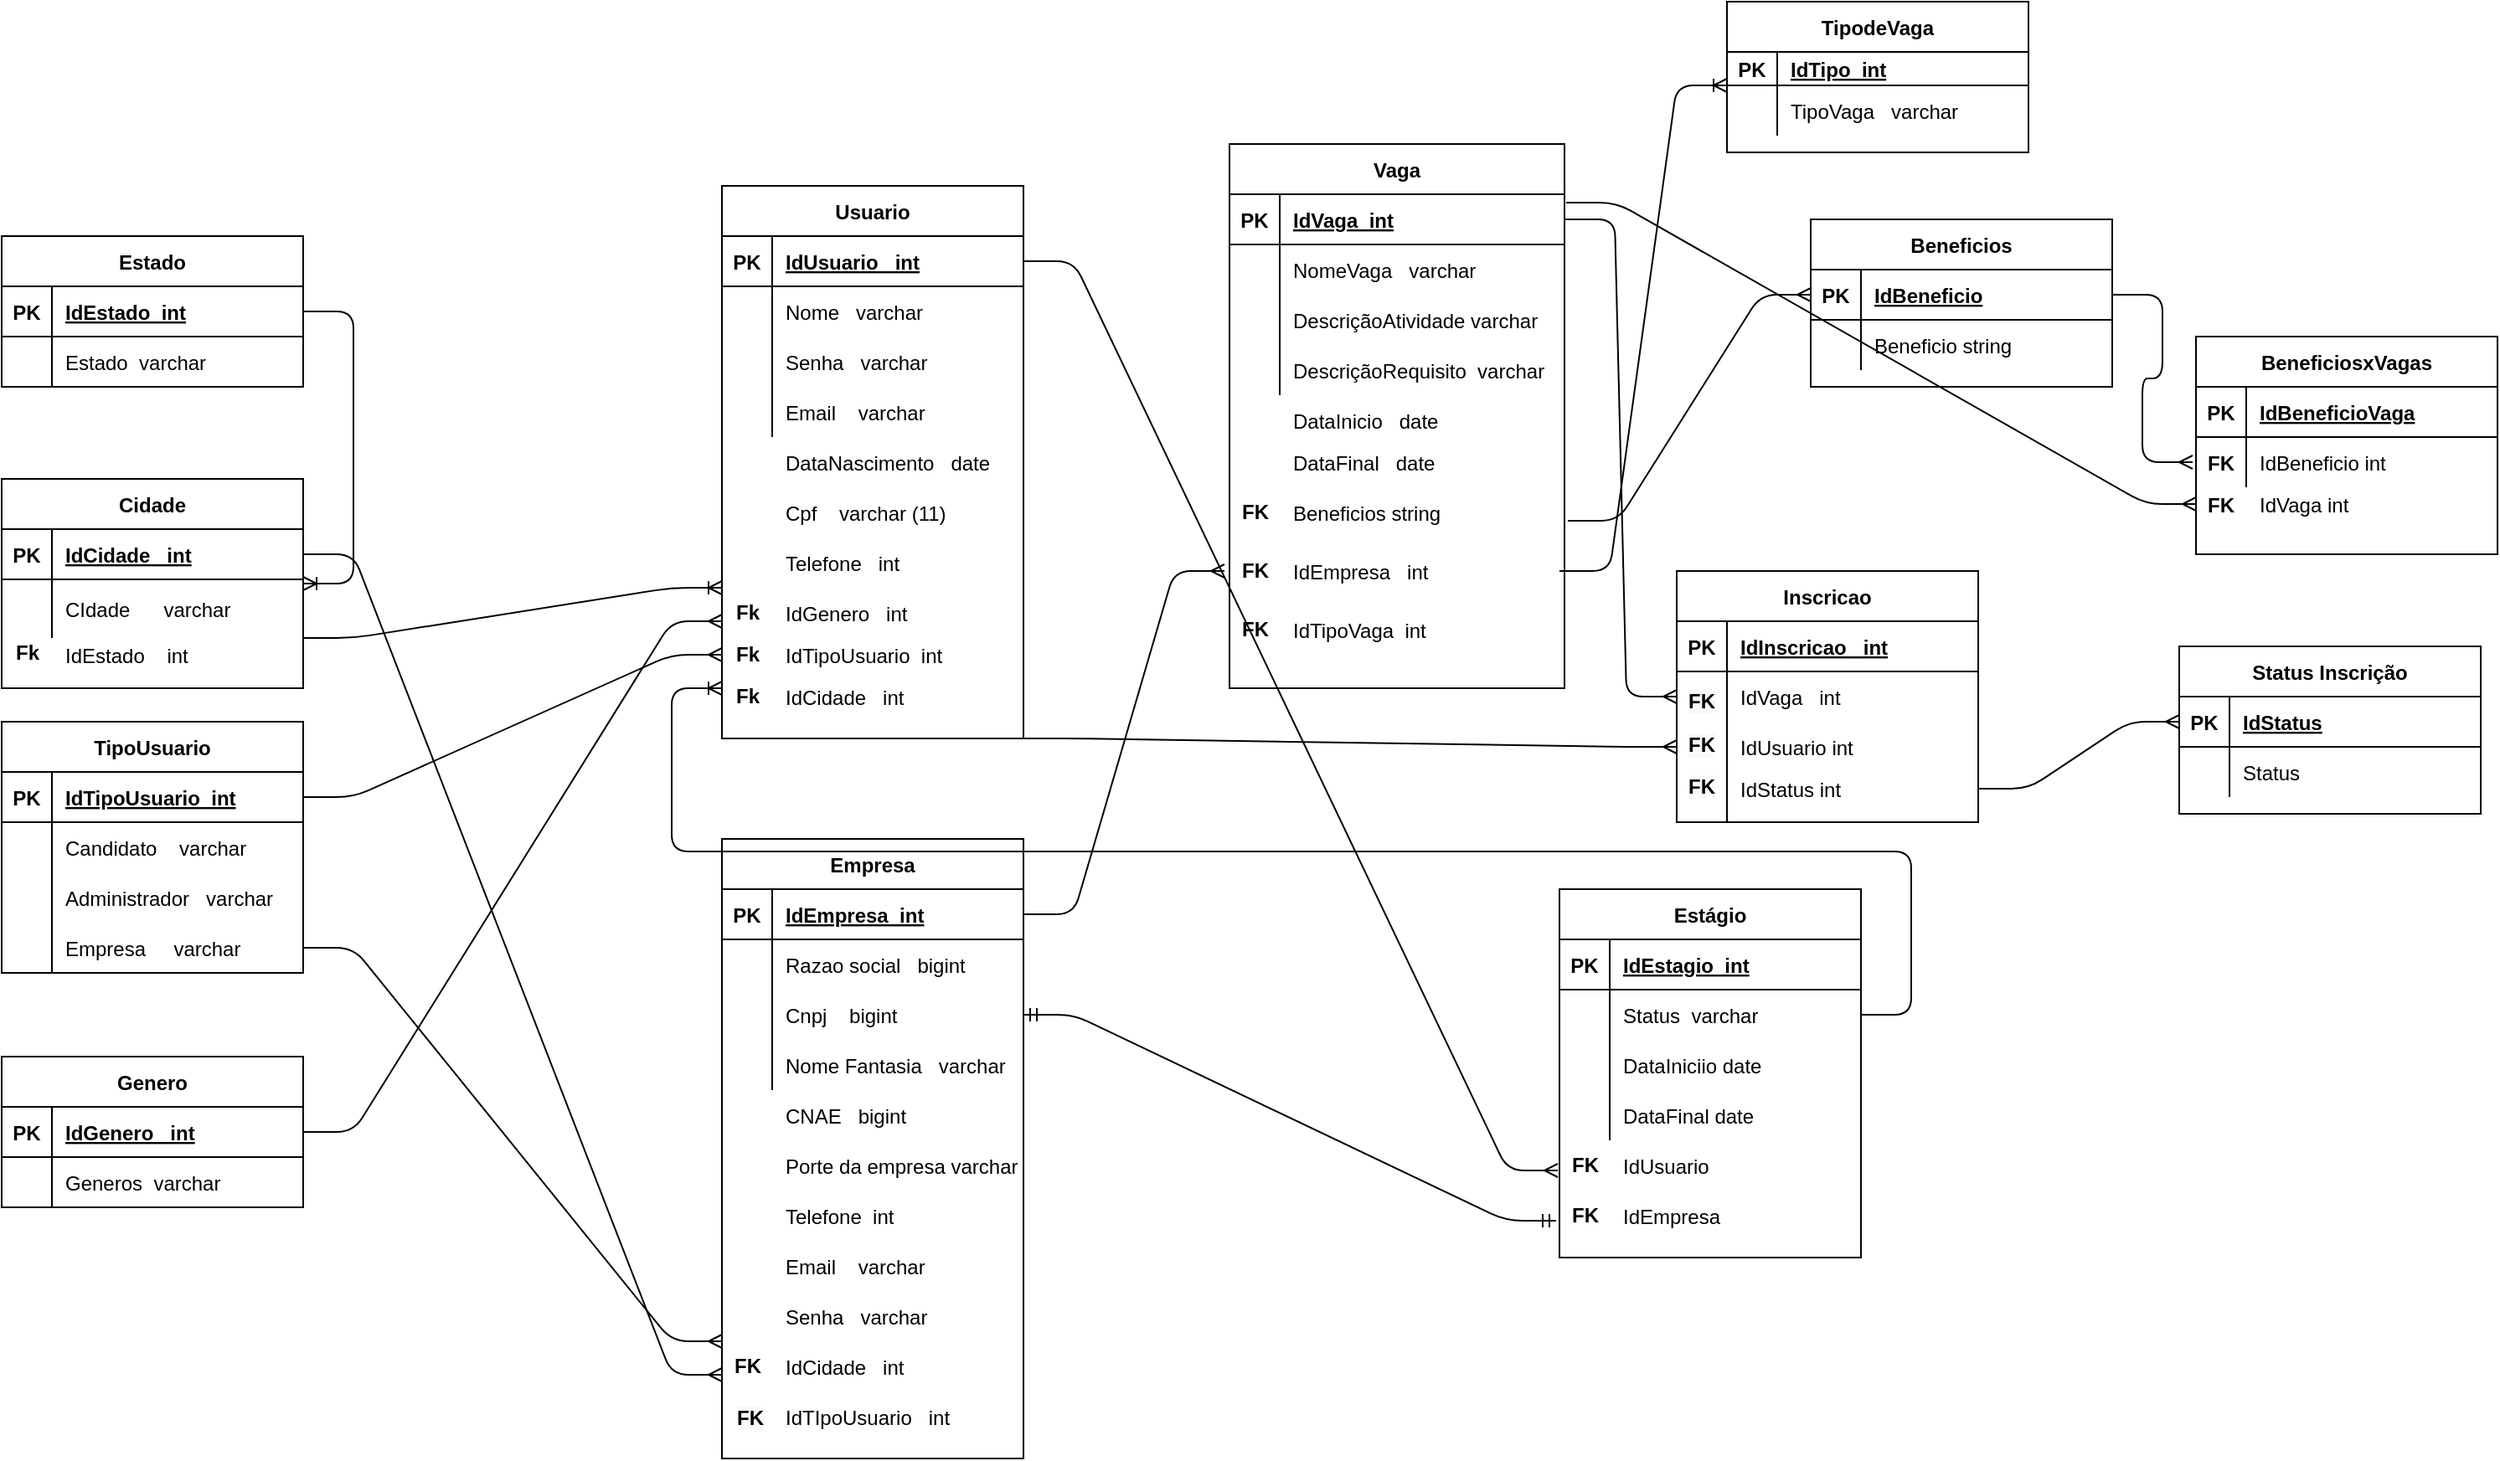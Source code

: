 <mxfile version="13.6.6" type="device"><diagram id="dmjveHwz2CI1OM7eqB2B" name="Page-1"><mxGraphModel dx="3197" dy="2492" grid="1" gridSize="10" guides="1" tooltips="1" connect="1" arrows="1" fold="1" page="1" pageScale="1" pageWidth="827" pageHeight="1169" math="0" shadow="0"><root><mxCell id="0"/><mxCell id="1" parent="0"/><mxCell id="HaD-ITWLicAsEPpwxjeV-14" value="DataNascimento   date" style="shape=partialRectangle;connectable=0;fillColor=none;top=0;left=0;bottom=0;right=0;align=left;spacingLeft=6;overflow=hidden;" parent="1" vertex="1"><mxGeometry x="40" y="150" width="150" height="30" as="geometry"/></mxCell><mxCell id="HaD-ITWLicAsEPpwxjeV-15" value="Cpf    varchar (11)" style="shape=partialRectangle;connectable=0;fillColor=none;top=0;left=0;bottom=0;right=0;align=left;spacingLeft=6;overflow=hidden;" parent="1" vertex="1"><mxGeometry x="40" y="180" width="150" height="30" as="geometry"/></mxCell><mxCell id="HaD-ITWLicAsEPpwxjeV-16" value="Telefone   int" style="shape=partialRectangle;connectable=0;fillColor=none;top=0;left=0;bottom=0;right=0;align=left;spacingLeft=6;overflow=hidden;" parent="1" vertex="1"><mxGeometry x="40" y="210" width="150" height="30" as="geometry"/></mxCell><mxCell id="HaD-ITWLicAsEPpwxjeV-17" value="TipoUsuario" style="shape=table;startSize=30;container=1;collapsible=1;childLayout=tableLayout;fixedRows=1;rowLines=0;fontStyle=1;align=center;resizeLast=1;" parent="1" vertex="1"><mxGeometry x="-420" y="320" width="180" height="150" as="geometry"/></mxCell><mxCell id="HaD-ITWLicAsEPpwxjeV-18" value="" style="shape=partialRectangle;collapsible=0;dropTarget=0;pointerEvents=0;fillColor=none;top=0;left=0;bottom=1;right=0;points=[[0,0.5],[1,0.5]];portConstraint=eastwest;" parent="HaD-ITWLicAsEPpwxjeV-17" vertex="1"><mxGeometry y="30" width="180" height="30" as="geometry"/></mxCell><mxCell id="HaD-ITWLicAsEPpwxjeV-19" value="PK" style="shape=partialRectangle;connectable=0;fillColor=none;top=0;left=0;bottom=0;right=0;fontStyle=1;overflow=hidden;" parent="HaD-ITWLicAsEPpwxjeV-18" vertex="1"><mxGeometry width="30" height="30" as="geometry"/></mxCell><mxCell id="HaD-ITWLicAsEPpwxjeV-20" value="IdTipoUsuario  int" style="shape=partialRectangle;connectable=0;fillColor=none;top=0;left=0;bottom=0;right=0;align=left;spacingLeft=6;fontStyle=5;overflow=hidden;" parent="HaD-ITWLicAsEPpwxjeV-18" vertex="1"><mxGeometry x="30" width="150" height="30" as="geometry"/></mxCell><mxCell id="HaD-ITWLicAsEPpwxjeV-21" value="" style="shape=partialRectangle;collapsible=0;dropTarget=0;pointerEvents=0;fillColor=none;top=0;left=0;bottom=0;right=0;points=[[0,0.5],[1,0.5]];portConstraint=eastwest;" parent="HaD-ITWLicAsEPpwxjeV-17" vertex="1"><mxGeometry y="60" width="180" height="30" as="geometry"/></mxCell><mxCell id="HaD-ITWLicAsEPpwxjeV-22" value="" style="shape=partialRectangle;connectable=0;fillColor=none;top=0;left=0;bottom=0;right=0;editable=1;overflow=hidden;" parent="HaD-ITWLicAsEPpwxjeV-21" vertex="1"><mxGeometry width="30" height="30" as="geometry"/></mxCell><mxCell id="HaD-ITWLicAsEPpwxjeV-23" value="Candidato    varchar" style="shape=partialRectangle;connectable=0;fillColor=none;top=0;left=0;bottom=0;right=0;align=left;spacingLeft=6;overflow=hidden;" parent="HaD-ITWLicAsEPpwxjeV-21" vertex="1"><mxGeometry x="30" width="150" height="30" as="geometry"/></mxCell><mxCell id="k4F1SjrYrJD6tbgNjMsj-32" value="" style="shape=partialRectangle;collapsible=0;dropTarget=0;pointerEvents=0;fillColor=none;top=0;left=0;bottom=0;right=0;points=[[0,0.5],[1,0.5]];portConstraint=eastwest;" parent="HaD-ITWLicAsEPpwxjeV-17" vertex="1"><mxGeometry y="90" width="180" height="30" as="geometry"/></mxCell><mxCell id="k4F1SjrYrJD6tbgNjMsj-33" value="" style="shape=partialRectangle;connectable=0;fillColor=none;top=0;left=0;bottom=0;right=0;editable=1;overflow=hidden;" parent="k4F1SjrYrJD6tbgNjMsj-32" vertex="1"><mxGeometry width="30" height="30" as="geometry"/></mxCell><mxCell id="k4F1SjrYrJD6tbgNjMsj-34" value="Administrador   varchar" style="shape=partialRectangle;connectable=0;fillColor=none;top=0;left=0;bottom=0;right=0;align=left;spacingLeft=6;overflow=hidden;" parent="k4F1SjrYrJD6tbgNjMsj-32" vertex="1"><mxGeometry x="30" width="150" height="30" as="geometry"/></mxCell><mxCell id="k4F1SjrYrJD6tbgNjMsj-40" value="" style="shape=partialRectangle;collapsible=0;dropTarget=0;pointerEvents=0;fillColor=none;top=0;left=0;bottom=0;right=0;points=[[0,0.5],[1,0.5]];portConstraint=eastwest;" parent="HaD-ITWLicAsEPpwxjeV-17" vertex="1"><mxGeometry y="120" width="180" height="30" as="geometry"/></mxCell><mxCell id="k4F1SjrYrJD6tbgNjMsj-41" value="" style="shape=partialRectangle;connectable=0;fillColor=none;top=0;left=0;bottom=0;right=0;editable=1;overflow=hidden;" parent="k4F1SjrYrJD6tbgNjMsj-40" vertex="1"><mxGeometry width="30" height="30" as="geometry"/></mxCell><mxCell id="k4F1SjrYrJD6tbgNjMsj-42" value="Empresa     varchar" style="shape=partialRectangle;connectable=0;fillColor=none;top=0;left=0;bottom=0;right=0;align=left;spacingLeft=6;overflow=hidden;" parent="k4F1SjrYrJD6tbgNjMsj-40" vertex="1"><mxGeometry x="30" width="150" height="30" as="geometry"/></mxCell><mxCell id="HaD-ITWLicAsEPpwxjeV-43" value="Fk" style="text;html=1;align=center;verticalAlign=middle;resizable=0;points=[];autosize=1;fontStyle=1" parent="1" vertex="1"><mxGeometry x="10" y="245" width="30" height="20" as="geometry"/></mxCell><mxCell id="HaD-ITWLicAsEPpwxjeV-45" value="IdGenero   int " style="shape=partialRectangle;connectable=0;fillColor=none;top=0;left=0;bottom=0;right=0;align=left;spacingLeft=6;overflow=hidden;" parent="1" vertex="1"><mxGeometry x="40" y="240" width="150" height="30" as="geometry"/></mxCell><mxCell id="HaD-ITWLicAsEPpwxjeV-46" value="Fk" style="text;html=1;align=center;verticalAlign=middle;resizable=0;points=[];autosize=1;fontStyle=1" parent="1" vertex="1"><mxGeometry x="10" y="270" width="30" height="20" as="geometry"/></mxCell><mxCell id="HaD-ITWLicAsEPpwxjeV-47" value="IdTipoUsuario  int" style="shape=partialRectangle;connectable=0;fillColor=none;top=0;left=0;bottom=0;right=0;align=left;spacingLeft=6;overflow=hidden;" parent="1" vertex="1"><mxGeometry x="40" y="265" width="150" height="30" as="geometry"/></mxCell><mxCell id="HaD-ITWLicAsEPpwxjeV-56" value="" style="shape=partialRectangle;connectable=0;fillColor=none;top=0;left=0;bottom=0;right=0;align=left;spacingLeft=6;overflow=hidden;" parent="1" vertex="1"><mxGeometry x="-383" y="160" width="150" height="30" as="geometry"/></mxCell><mxCell id="HaD-ITWLicAsEPpwxjeV-57" value="" style="shape=partialRectangle;connectable=0;fillColor=none;top=0;left=0;bottom=0;right=0;align=left;spacingLeft=6;overflow=hidden;" parent="1" vertex="1"><mxGeometry x="-383" y="190" width="150" height="30" as="geometry"/></mxCell><mxCell id="HaD-ITWLicAsEPpwxjeV-58" value="" style="shape=partialRectangle;connectable=0;fillColor=none;top=0;left=0;bottom=0;right=0;align=left;spacingLeft=6;overflow=hidden;" parent="1" vertex="1"><mxGeometry x="-383" y="220" width="150" height="30" as="geometry"/></mxCell><mxCell id="HaD-ITWLicAsEPpwxjeV-59" value="" style="shape=partialRectangle;connectable=0;fillColor=none;top=0;left=0;bottom=0;right=0;align=left;spacingLeft=6;overflow=hidden;" parent="1" vertex="1"><mxGeometry x="-383" y="250" width="150" height="30" as="geometry"/></mxCell><mxCell id="HaD-ITWLicAsEPpwxjeV-60" value="Fk" style="text;html=1;align=center;verticalAlign=middle;resizable=0;points=[];autosize=1;fontStyle=1" parent="1" vertex="1"><mxGeometry x="10" y="295" width="30" height="20" as="geometry"/></mxCell><mxCell id="HaD-ITWLicAsEPpwxjeV-61" value="IdCidade   int" style="shape=partialRectangle;connectable=0;fillColor=none;top=0;left=0;bottom=0;right=0;align=left;spacingLeft=6;overflow=hidden;" parent="1" vertex="1"><mxGeometry x="40" y="290" width="150" height="30" as="geometry"/></mxCell><mxCell id="HaD-ITWLicAsEPpwxjeV-80" value="CNAE   bigint" style="shape=partialRectangle;connectable=0;fillColor=none;top=0;left=0;bottom=0;right=0;align=left;spacingLeft=6;overflow=hidden;" parent="1" vertex="1"><mxGeometry x="40" y="540" width="150" height="30" as="geometry"/></mxCell><mxCell id="HaD-ITWLicAsEPpwxjeV-81" value="Porte da empresa varchar" style="shape=partialRectangle;connectable=0;fillColor=none;top=0;left=0;bottom=0;right=0;align=left;spacingLeft=6;overflow=hidden;" parent="1" vertex="1"><mxGeometry x="40" y="570" width="150" height="30" as="geometry"/></mxCell><mxCell id="HaD-ITWLicAsEPpwxjeV-82" value="Telefone  int" style="shape=partialRectangle;connectable=0;fillColor=none;top=0;left=0;bottom=0;right=0;align=left;spacingLeft=6;overflow=hidden;" parent="1" vertex="1"><mxGeometry x="40" y="600" width="150" height="30" as="geometry"/></mxCell><mxCell id="HaD-ITWLicAsEPpwxjeV-83" value="Email    varchar" style="shape=partialRectangle;connectable=0;fillColor=none;top=0;left=0;bottom=0;right=0;align=left;spacingLeft=6;overflow=hidden;" parent="1" vertex="1"><mxGeometry x="40" y="630" width="150" height="30" as="geometry"/></mxCell><mxCell id="HaD-ITWLicAsEPpwxjeV-84" value="Senha   varchar" style="shape=partialRectangle;connectable=0;fillColor=none;top=0;left=0;bottom=0;right=0;align=left;spacingLeft=6;overflow=hidden;" parent="1" vertex="1"><mxGeometry x="40" y="660" width="150" height="30" as="geometry"/></mxCell><mxCell id="HaD-ITWLicAsEPpwxjeV-85" value="IdCidade   int" style="shape=partialRectangle;connectable=0;fillColor=none;top=0;left=0;bottom=0;right=0;align=left;spacingLeft=6;overflow=hidden;" parent="1" vertex="1"><mxGeometry x="40" y="690" width="150" height="30" as="geometry"/></mxCell><mxCell id="HaD-ITWLicAsEPpwxjeV-87" value="&lt;b&gt;FK&lt;/b&gt;" style="text;html=1;align=center;verticalAlign=middle;resizable=0;points=[];autosize=1;" parent="1" vertex="1"><mxGeometry x="10" y="695" width="30" height="20" as="geometry"/></mxCell><mxCell id="HaD-ITWLicAsEPpwxjeV-101" value="DataInicio   date" style="shape=partialRectangle;connectable=0;fillColor=none;top=0;left=0;bottom=0;right=0;align=left;spacingLeft=6;overflow=hidden;" parent="1" vertex="1"><mxGeometry x="343" y="125" width="150" height="30" as="geometry"/></mxCell><mxCell id="HaD-ITWLicAsEPpwxjeV-102" value="DataFinal   date" style="shape=partialRectangle;connectable=0;fillColor=none;top=0;left=0;bottom=0;right=0;align=left;spacingLeft=6;overflow=hidden;" parent="1" vertex="1"><mxGeometry x="343" y="150" width="150" height="30" as="geometry"/></mxCell><mxCell id="HaD-ITWLicAsEPpwxjeV-103" value="&lt;b&gt;FK&lt;/b&gt;" style="text;html=1;align=center;verticalAlign=middle;resizable=0;points=[];autosize=1;" parent="1" vertex="1"><mxGeometry x="313" y="220" width="30" height="20" as="geometry"/></mxCell><mxCell id="HaD-ITWLicAsEPpwxjeV-104" value="IdEmpresa   int" style="shape=partialRectangle;connectable=0;fillColor=none;top=0;left=0;bottom=0;right=0;align=left;spacingLeft=6;overflow=hidden;" parent="1" vertex="1"><mxGeometry x="343" y="215" width="150" height="30" as="geometry"/></mxCell><mxCell id="HaD-ITWLicAsEPpwxjeV-1" value="Usuario" style="shape=table;startSize=30;container=1;collapsible=1;childLayout=tableLayout;fixedRows=1;rowLines=0;fontStyle=1;align=center;resizeLast=1;" parent="1" vertex="1"><mxGeometry x="10" width="180" height="330" as="geometry"/></mxCell><mxCell id="HaD-ITWLicAsEPpwxjeV-2" value="" style="shape=partialRectangle;collapsible=0;dropTarget=0;pointerEvents=0;fillColor=none;top=0;left=0;bottom=1;right=0;points=[[0,0.5],[1,0.5]];portConstraint=eastwest;" parent="HaD-ITWLicAsEPpwxjeV-1" vertex="1"><mxGeometry y="30" width="180" height="30" as="geometry"/></mxCell><mxCell id="HaD-ITWLicAsEPpwxjeV-3" value="PK" style="shape=partialRectangle;connectable=0;fillColor=none;top=0;left=0;bottom=0;right=0;fontStyle=1;overflow=hidden;" parent="HaD-ITWLicAsEPpwxjeV-2" vertex="1"><mxGeometry width="30" height="30" as="geometry"/></mxCell><mxCell id="HaD-ITWLicAsEPpwxjeV-4" value="IdUsuario   int" style="shape=partialRectangle;connectable=0;fillColor=none;top=0;left=0;bottom=0;right=0;align=left;spacingLeft=6;fontStyle=5;overflow=hidden;" parent="HaD-ITWLicAsEPpwxjeV-2" vertex="1"><mxGeometry x="30" width="150" height="30" as="geometry"/></mxCell><mxCell id="HaD-ITWLicAsEPpwxjeV-5" value="" style="shape=partialRectangle;collapsible=0;dropTarget=0;pointerEvents=0;fillColor=none;top=0;left=0;bottom=0;right=0;points=[[0,0.5],[1,0.5]];portConstraint=eastwest;" parent="HaD-ITWLicAsEPpwxjeV-1" vertex="1"><mxGeometry y="60" width="180" height="30" as="geometry"/></mxCell><mxCell id="HaD-ITWLicAsEPpwxjeV-6" value="" style="shape=partialRectangle;connectable=0;fillColor=none;top=0;left=0;bottom=0;right=0;editable=1;overflow=hidden;" parent="HaD-ITWLicAsEPpwxjeV-5" vertex="1"><mxGeometry width="30" height="30" as="geometry"/></mxCell><mxCell id="HaD-ITWLicAsEPpwxjeV-7" value="Nome   varchar" style="shape=partialRectangle;connectable=0;fillColor=none;top=0;left=0;bottom=0;right=0;align=left;spacingLeft=6;overflow=hidden;" parent="HaD-ITWLicAsEPpwxjeV-5" vertex="1"><mxGeometry x="30" width="150" height="30" as="geometry"/></mxCell><mxCell id="HaD-ITWLicAsEPpwxjeV-8" value="" style="shape=partialRectangle;collapsible=0;dropTarget=0;pointerEvents=0;fillColor=none;top=0;left=0;bottom=0;right=0;points=[[0,0.5],[1,0.5]];portConstraint=eastwest;" parent="HaD-ITWLicAsEPpwxjeV-1" vertex="1"><mxGeometry y="90" width="180" height="30" as="geometry"/></mxCell><mxCell id="HaD-ITWLicAsEPpwxjeV-9" value="" style="shape=partialRectangle;connectable=0;fillColor=none;top=0;left=0;bottom=0;right=0;editable=1;overflow=hidden;" parent="HaD-ITWLicAsEPpwxjeV-8" vertex="1"><mxGeometry width="30" height="30" as="geometry"/></mxCell><mxCell id="HaD-ITWLicAsEPpwxjeV-10" value="Senha   varchar" style="shape=partialRectangle;connectable=0;fillColor=none;top=0;left=0;bottom=0;right=0;align=left;spacingLeft=6;overflow=hidden;" parent="HaD-ITWLicAsEPpwxjeV-8" vertex="1"><mxGeometry x="30" width="150" height="30" as="geometry"/></mxCell><mxCell id="HaD-ITWLicAsEPpwxjeV-11" value="" style="shape=partialRectangle;collapsible=0;dropTarget=0;pointerEvents=0;fillColor=none;top=0;left=0;bottom=0;right=0;points=[[0,0.5],[1,0.5]];portConstraint=eastwest;" parent="HaD-ITWLicAsEPpwxjeV-1" vertex="1"><mxGeometry y="120" width="180" height="30" as="geometry"/></mxCell><mxCell id="HaD-ITWLicAsEPpwxjeV-12" value="" style="shape=partialRectangle;connectable=0;fillColor=none;top=0;left=0;bottom=0;right=0;editable=1;overflow=hidden;" parent="HaD-ITWLicAsEPpwxjeV-11" vertex="1"><mxGeometry width="30" height="30" as="geometry"/></mxCell><mxCell id="HaD-ITWLicAsEPpwxjeV-13" value="Email    varchar" style="shape=partialRectangle;connectable=0;fillColor=none;top=0;left=0;bottom=0;right=0;align=left;spacingLeft=6;overflow=hidden;" parent="HaD-ITWLicAsEPpwxjeV-11" vertex="1"><mxGeometry x="30" width="150" height="30" as="geometry"/></mxCell><mxCell id="HaD-ITWLicAsEPpwxjeV-67" value="Empresa" style="shape=table;startSize=30;container=1;collapsible=1;childLayout=tableLayout;fixedRows=1;rowLines=0;fontStyle=1;align=center;resizeLast=1;" parent="1" vertex="1"><mxGeometry x="10" y="390" width="180" height="370" as="geometry"/></mxCell><mxCell id="HaD-ITWLicAsEPpwxjeV-68" value="" style="shape=partialRectangle;collapsible=0;dropTarget=0;pointerEvents=0;fillColor=none;top=0;left=0;bottom=1;right=0;points=[[0,0.5],[1,0.5]];portConstraint=eastwest;" parent="HaD-ITWLicAsEPpwxjeV-67" vertex="1"><mxGeometry y="30" width="180" height="30" as="geometry"/></mxCell><mxCell id="HaD-ITWLicAsEPpwxjeV-69" value="PK" style="shape=partialRectangle;connectable=0;fillColor=none;top=0;left=0;bottom=0;right=0;fontStyle=1;overflow=hidden;" parent="HaD-ITWLicAsEPpwxjeV-68" vertex="1"><mxGeometry width="30" height="30" as="geometry"/></mxCell><mxCell id="HaD-ITWLicAsEPpwxjeV-70" value="IdEmpresa  int" style="shape=partialRectangle;connectable=0;fillColor=none;top=0;left=0;bottom=0;right=0;align=left;spacingLeft=6;fontStyle=5;overflow=hidden;" parent="HaD-ITWLicAsEPpwxjeV-68" vertex="1"><mxGeometry x="30" width="150" height="30" as="geometry"/></mxCell><mxCell id="HaD-ITWLicAsEPpwxjeV-71" value="" style="shape=partialRectangle;collapsible=0;dropTarget=0;pointerEvents=0;fillColor=none;top=0;left=0;bottom=0;right=0;points=[[0,0.5],[1,0.5]];portConstraint=eastwest;" parent="HaD-ITWLicAsEPpwxjeV-67" vertex="1"><mxGeometry y="60" width="180" height="30" as="geometry"/></mxCell><mxCell id="HaD-ITWLicAsEPpwxjeV-72" value="" style="shape=partialRectangle;connectable=0;fillColor=none;top=0;left=0;bottom=0;right=0;editable=1;overflow=hidden;" parent="HaD-ITWLicAsEPpwxjeV-71" vertex="1"><mxGeometry width="30" height="30" as="geometry"/></mxCell><mxCell id="HaD-ITWLicAsEPpwxjeV-73" value="Razao social   bigint" style="shape=partialRectangle;connectable=0;fillColor=none;top=0;left=0;bottom=0;right=0;align=left;spacingLeft=6;overflow=hidden;" parent="HaD-ITWLicAsEPpwxjeV-71" vertex="1"><mxGeometry x="30" width="150" height="30" as="geometry"/></mxCell><mxCell id="HaD-ITWLicAsEPpwxjeV-74" value="" style="shape=partialRectangle;collapsible=0;dropTarget=0;pointerEvents=0;fillColor=none;top=0;left=0;bottom=0;right=0;points=[[0,0.5],[1,0.5]];portConstraint=eastwest;" parent="HaD-ITWLicAsEPpwxjeV-67" vertex="1"><mxGeometry y="90" width="180" height="30" as="geometry"/></mxCell><mxCell id="HaD-ITWLicAsEPpwxjeV-75" value="" style="shape=partialRectangle;connectable=0;fillColor=none;top=0;left=0;bottom=0;right=0;editable=1;overflow=hidden;" parent="HaD-ITWLicAsEPpwxjeV-74" vertex="1"><mxGeometry width="30" height="30" as="geometry"/></mxCell><mxCell id="HaD-ITWLicAsEPpwxjeV-76" value="Cnpj    bigint" style="shape=partialRectangle;connectable=0;fillColor=none;top=0;left=0;bottom=0;right=0;align=left;spacingLeft=6;overflow=hidden;" parent="HaD-ITWLicAsEPpwxjeV-74" vertex="1"><mxGeometry x="30" width="150" height="30" as="geometry"/></mxCell><mxCell id="HaD-ITWLicAsEPpwxjeV-77" value="" style="shape=partialRectangle;collapsible=0;dropTarget=0;pointerEvents=0;fillColor=none;top=0;left=0;bottom=0;right=0;points=[[0,0.5],[1,0.5]];portConstraint=eastwest;" parent="HaD-ITWLicAsEPpwxjeV-67" vertex="1"><mxGeometry y="120" width="180" height="30" as="geometry"/></mxCell><mxCell id="HaD-ITWLicAsEPpwxjeV-78" value="" style="shape=partialRectangle;connectable=0;fillColor=none;top=0;left=0;bottom=0;right=0;editable=1;overflow=hidden;" parent="HaD-ITWLicAsEPpwxjeV-77" vertex="1"><mxGeometry width="30" height="30" as="geometry"/></mxCell><mxCell id="HaD-ITWLicAsEPpwxjeV-79" value="Nome Fantasia   varchar" style="shape=partialRectangle;connectable=0;fillColor=none;top=0;left=0;bottom=0;right=0;align=left;spacingLeft=6;overflow=hidden;" parent="HaD-ITWLicAsEPpwxjeV-77" vertex="1"><mxGeometry x="30" width="150" height="30" as="geometry"/></mxCell><mxCell id="HaD-ITWLicAsEPpwxjeV-120" value="Inscricao" style="shape=table;startSize=30;container=1;collapsible=1;childLayout=tableLayout;fixedRows=1;rowLines=0;fontStyle=1;align=center;resizeLast=1;" parent="1" vertex="1"><mxGeometry x="580" y="230" width="180" height="150" as="geometry"/></mxCell><mxCell id="HaD-ITWLicAsEPpwxjeV-121" value="" style="shape=partialRectangle;collapsible=0;dropTarget=0;pointerEvents=0;fillColor=none;top=0;left=0;bottom=1;right=0;points=[[0,0.5],[1,0.5]];portConstraint=eastwest;" parent="HaD-ITWLicAsEPpwxjeV-120" vertex="1"><mxGeometry y="30" width="180" height="30" as="geometry"/></mxCell><mxCell id="HaD-ITWLicAsEPpwxjeV-122" value="PK" style="shape=partialRectangle;connectable=0;fillColor=none;top=0;left=0;bottom=0;right=0;fontStyle=1;overflow=hidden;" parent="HaD-ITWLicAsEPpwxjeV-121" vertex="1"><mxGeometry width="30" height="30" as="geometry"/></mxCell><mxCell id="HaD-ITWLicAsEPpwxjeV-123" value="IdInscricao   int" style="shape=partialRectangle;connectable=0;fillColor=none;top=0;left=0;bottom=0;right=0;align=left;spacingLeft=6;fontStyle=5;overflow=hidden;" parent="HaD-ITWLicAsEPpwxjeV-121" vertex="1"><mxGeometry x="30" width="150" height="30" as="geometry"/></mxCell><mxCell id="HaD-ITWLicAsEPpwxjeV-124" value="" style="shape=partialRectangle;collapsible=0;dropTarget=0;pointerEvents=0;fillColor=none;top=0;left=0;bottom=0;right=0;points=[[0,0.5],[1,0.5]];portConstraint=eastwest;" parent="HaD-ITWLicAsEPpwxjeV-120" vertex="1"><mxGeometry y="60" width="180" height="30" as="geometry"/></mxCell><mxCell id="HaD-ITWLicAsEPpwxjeV-125" value="" style="shape=partialRectangle;connectable=0;fillColor=none;top=0;left=0;bottom=0;right=0;editable=1;overflow=hidden;" parent="HaD-ITWLicAsEPpwxjeV-124" vertex="1"><mxGeometry width="30" height="30" as="geometry"/></mxCell><mxCell id="HaD-ITWLicAsEPpwxjeV-126" value="IdVaga   int" style="shape=partialRectangle;connectable=0;fillColor=none;top=0;left=0;bottom=0;right=0;align=left;spacingLeft=6;overflow=hidden;" parent="HaD-ITWLicAsEPpwxjeV-124" vertex="1"><mxGeometry x="30" width="150" height="30" as="geometry"/></mxCell><mxCell id="HaD-ITWLicAsEPpwxjeV-127" value="" style="shape=partialRectangle;collapsible=0;dropTarget=0;pointerEvents=0;fillColor=none;top=0;left=0;bottom=0;right=0;points=[[0,0.5],[1,0.5]];portConstraint=eastwest;" parent="HaD-ITWLicAsEPpwxjeV-120" vertex="1"><mxGeometry y="90" width="180" height="30" as="geometry"/></mxCell><mxCell id="HaD-ITWLicAsEPpwxjeV-128" value="" style="shape=partialRectangle;connectable=0;fillColor=none;top=0;left=0;bottom=0;right=0;editable=1;overflow=hidden;" parent="HaD-ITWLicAsEPpwxjeV-127" vertex="1"><mxGeometry width="30" height="30" as="geometry"/></mxCell><mxCell id="HaD-ITWLicAsEPpwxjeV-129" value="IdUsuario int" style="shape=partialRectangle;connectable=0;fillColor=none;top=0;left=0;bottom=0;right=0;align=left;spacingLeft=6;overflow=hidden;" parent="HaD-ITWLicAsEPpwxjeV-127" vertex="1"><mxGeometry x="30" width="150" height="30" as="geometry"/></mxCell><mxCell id="HaD-ITWLicAsEPpwxjeV-130" value="" style="shape=partialRectangle;collapsible=0;dropTarget=0;pointerEvents=0;fillColor=none;top=0;left=0;bottom=0;right=0;points=[[0,0.5],[1,0.5]];portConstraint=eastwest;" parent="HaD-ITWLicAsEPpwxjeV-120" vertex="1"><mxGeometry y="120" width="180" height="30" as="geometry"/></mxCell><mxCell id="HaD-ITWLicAsEPpwxjeV-131" value="" style="shape=partialRectangle;connectable=0;fillColor=none;top=0;left=0;bottom=0;right=0;editable=1;overflow=hidden;" parent="HaD-ITWLicAsEPpwxjeV-130" vertex="1"><mxGeometry width="30" height="30" as="geometry"/></mxCell><mxCell id="HaD-ITWLicAsEPpwxjeV-132" value="" style="shape=partialRectangle;connectable=0;fillColor=none;top=0;left=0;bottom=0;right=0;align=left;spacingLeft=6;overflow=hidden;" parent="HaD-ITWLicAsEPpwxjeV-130" vertex="1"><mxGeometry x="30" width="150" height="30" as="geometry"/></mxCell><mxCell id="HaD-ITWLicAsEPpwxjeV-160" value="" style="edgeStyle=entityRelationEdgeStyle;fontSize=12;html=1;endArrow=ERmany;exitX=1;exitY=0.5;exitDx=0;exitDy=0;" parent="1" source="HaD-ITWLicAsEPpwxjeV-18" edge="1"><mxGeometry width="100" height="100" relative="1" as="geometry"><mxPoint x="-60" y="350" as="sourcePoint"/><mxPoint x="10" y="280" as="targetPoint"/></mxGeometry></mxCell><mxCell id="HaD-ITWLicAsEPpwxjeV-161" value="" style="edgeStyle=entityRelationEdgeStyle;fontSize=12;html=1;endArrow=ERmany;exitX=1;exitY=0.5;exitDx=0;exitDy=0;" parent="1" source="HaD-ITWLicAsEPpwxjeV-31" edge="1"><mxGeometry width="100" height="100" relative="1" as="geometry"><mxPoint x="-240" y="520" as="sourcePoint"/><mxPoint x="10" y="260" as="targetPoint"/></mxGeometry></mxCell><mxCell id="HaD-ITWLicAsEPpwxjeV-162" value="" style="edgeStyle=entityRelationEdgeStyle;fontSize=12;html=1;endArrow=ERmany;exitX=1;exitY=0.5;exitDx=0;exitDy=0;" parent="1" source="HaD-ITWLicAsEPpwxjeV-49" edge="1"><mxGeometry width="100" height="100" relative="1" as="geometry"><mxPoint x="-200" y="200" as="sourcePoint"/><mxPoint x="10" y="710" as="targetPoint"/></mxGeometry></mxCell><mxCell id="HaD-ITWLicAsEPpwxjeV-163" value="" style="edgeStyle=entityRelationEdgeStyle;fontSize=12;html=1;endArrow=ERmany;exitX=1;exitY=0.5;exitDx=0;exitDy=0;" parent="1" source="HaD-ITWLicAsEPpwxjeV-68" edge="1"><mxGeometry width="100" height="100" relative="1" as="geometry"><mxPoint x="180" y="360" as="sourcePoint"/><mxPoint x="310" y="230" as="targetPoint"/></mxGeometry></mxCell><mxCell id="HaD-ITWLicAsEPpwxjeV-167" value="&lt;b&gt;FK&lt;/b&gt;" style="text;html=1;align=center;verticalAlign=middle;resizable=0;points=[];autosize=1;" parent="1" vertex="1"><mxGeometry x="313" y="255" width="30" height="20" as="geometry"/></mxCell><mxCell id="HaD-ITWLicAsEPpwxjeV-168" value="IdTipoVaga  int" style="shape=partialRectangle;connectable=0;fillColor=none;top=0;left=0;bottom=0;right=0;align=left;spacingLeft=6;overflow=hidden;" parent="1" vertex="1"><mxGeometry x="343" y="250" width="150" height="30" as="geometry"/></mxCell><mxCell id="HaD-ITWLicAsEPpwxjeV-169" value="" style="edgeStyle=entityRelationEdgeStyle;fontSize=12;html=1;endArrow=ERmany;exitX=1;exitY=0.5;exitDx=0;exitDy=0;entryX=0;entryY=0.5;entryDx=0;entryDy=0;" parent="1" source="HaD-ITWLicAsEPpwxjeV-89" target="HaD-ITWLicAsEPpwxjeV-124" edge="1"><mxGeometry width="100" height="100" relative="1" as="geometry"><mxPoint x="480" y="230" as="sourcePoint"/><mxPoint x="580" y="130" as="targetPoint"/></mxGeometry></mxCell><mxCell id="HaD-ITWLicAsEPpwxjeV-48" value="Cidade" style="shape=table;startSize=30;container=1;collapsible=1;childLayout=tableLayout;fixedRows=1;rowLines=0;fontStyle=1;align=center;resizeLast=1;" parent="1" vertex="1"><mxGeometry x="-420" y="175" width="180" height="125" as="geometry"/></mxCell><mxCell id="HaD-ITWLicAsEPpwxjeV-49" value="" style="shape=partialRectangle;collapsible=0;dropTarget=0;pointerEvents=0;fillColor=none;top=0;left=0;bottom=1;right=0;points=[[0,0.5],[1,0.5]];portConstraint=eastwest;" parent="HaD-ITWLicAsEPpwxjeV-48" vertex="1"><mxGeometry y="30" width="180" height="30" as="geometry"/></mxCell><mxCell id="HaD-ITWLicAsEPpwxjeV-50" value="PK" style="shape=partialRectangle;connectable=0;fillColor=none;top=0;left=0;bottom=0;right=0;fontStyle=1;overflow=hidden;" parent="HaD-ITWLicAsEPpwxjeV-49" vertex="1"><mxGeometry width="30" height="30" as="geometry"/></mxCell><mxCell id="HaD-ITWLicAsEPpwxjeV-51" value="IdCidade   int" style="shape=partialRectangle;connectable=0;fillColor=none;top=0;left=0;bottom=0;right=0;align=left;spacingLeft=6;fontStyle=5;overflow=hidden;" parent="HaD-ITWLicAsEPpwxjeV-49" vertex="1"><mxGeometry x="30" width="150" height="30" as="geometry"/></mxCell><mxCell id="HaD-ITWLicAsEPpwxjeV-52" value="" style="shape=partialRectangle;collapsible=0;dropTarget=0;pointerEvents=0;fillColor=none;top=0;left=0;bottom=0;right=0;points=[[0,0.5],[1,0.5]];portConstraint=eastwest;" parent="HaD-ITWLicAsEPpwxjeV-48" vertex="1"><mxGeometry y="60" width="180" height="35" as="geometry"/></mxCell><mxCell id="HaD-ITWLicAsEPpwxjeV-53" value="" style="shape=partialRectangle;connectable=0;fillColor=none;top=0;left=0;bottom=0;right=0;editable=1;overflow=hidden;" parent="HaD-ITWLicAsEPpwxjeV-52" vertex="1"><mxGeometry width="30" height="35" as="geometry"/></mxCell><mxCell id="HaD-ITWLicAsEPpwxjeV-54" value="CIdade      varchar" style="shape=partialRectangle;connectable=0;fillColor=none;top=0;left=0;bottom=0;right=0;align=left;spacingLeft=6;overflow=hidden;" parent="HaD-ITWLicAsEPpwxjeV-52" vertex="1"><mxGeometry x="30" width="150" height="35" as="geometry"/></mxCell><mxCell id="rX3rTL4vOTGpopi9MMYP-15" value="IdEstado    int" style="shape=partialRectangle;connectable=0;fillColor=none;top=0;left=0;bottom=0;right=0;align=left;spacingLeft=6;overflow=hidden;" parent="1" vertex="1"><mxGeometry x="-390" y="265" width="150" height="30" as="geometry"/></mxCell><mxCell id="rX3rTL4vOTGpopi9MMYP-16" value="&lt;span style=&quot;font-weight: 700&quot;&gt;Fk&lt;/span&gt;" style="text;html=1;align=center;verticalAlign=middle;resizable=0;points=[];autosize=1;" parent="1" vertex="1"><mxGeometry x="-420" y="268.5" width="30" height="20" as="geometry"/></mxCell><mxCell id="rX3rTL4vOTGpopi9MMYP-2" value="Estado" style="shape=table;startSize=30;container=1;collapsible=1;childLayout=tableLayout;fixedRows=1;rowLines=0;fontStyle=1;align=center;resizeLast=1;" parent="1" vertex="1"><mxGeometry x="-420" y="30" width="180" height="90" as="geometry"/></mxCell><mxCell id="rX3rTL4vOTGpopi9MMYP-3" value="" style="shape=partialRectangle;collapsible=0;dropTarget=0;pointerEvents=0;fillColor=none;top=0;left=0;bottom=1;right=0;points=[[0,0.5],[1,0.5]];portConstraint=eastwest;" parent="rX3rTL4vOTGpopi9MMYP-2" vertex="1"><mxGeometry y="30" width="180" height="30" as="geometry"/></mxCell><mxCell id="rX3rTL4vOTGpopi9MMYP-4" value="PK" style="shape=partialRectangle;connectable=0;fillColor=none;top=0;left=0;bottom=0;right=0;fontStyle=1;overflow=hidden;" parent="rX3rTL4vOTGpopi9MMYP-3" vertex="1"><mxGeometry width="30" height="30" as="geometry"/></mxCell><mxCell id="rX3rTL4vOTGpopi9MMYP-5" value="IdEstado  int" style="shape=partialRectangle;connectable=0;fillColor=none;top=0;left=0;bottom=0;right=0;align=left;spacingLeft=6;fontStyle=5;overflow=hidden;" parent="rX3rTL4vOTGpopi9MMYP-3" vertex="1"><mxGeometry x="30" width="150" height="30" as="geometry"/></mxCell><mxCell id="rX3rTL4vOTGpopi9MMYP-6" value="" style="shape=partialRectangle;collapsible=0;dropTarget=0;pointerEvents=0;fillColor=none;top=0;left=0;bottom=0;right=0;points=[[0,0.5],[1,0.5]];portConstraint=eastwest;" parent="rX3rTL4vOTGpopi9MMYP-2" vertex="1"><mxGeometry y="60" width="180" height="30" as="geometry"/></mxCell><mxCell id="rX3rTL4vOTGpopi9MMYP-7" value="" style="shape=partialRectangle;connectable=0;fillColor=none;top=0;left=0;bottom=0;right=0;editable=1;overflow=hidden;" parent="rX3rTL4vOTGpopi9MMYP-6" vertex="1"><mxGeometry width="30" height="30" as="geometry"/></mxCell><mxCell id="rX3rTL4vOTGpopi9MMYP-8" value="Estado  varchar" style="shape=partialRectangle;connectable=0;fillColor=none;top=0;left=0;bottom=0;right=0;align=left;spacingLeft=6;overflow=hidden;" parent="rX3rTL4vOTGpopi9MMYP-6" vertex="1"><mxGeometry x="30" width="150" height="30" as="geometry"/></mxCell><mxCell id="k4F1SjrYrJD6tbgNjMsj-1" value="" style="edgeStyle=entityRelationEdgeStyle;fontSize=12;html=1;endArrow=ERoneToMany;exitX=1;exitY=0.5;exitDx=0;exitDy=0;" parent="1" source="rX3rTL4vOTGpopi9MMYP-3" target="HaD-ITWLicAsEPpwxjeV-48" edge="1"><mxGeometry width="100" height="100" relative="1" as="geometry"><mxPoint x="-240" y="150" as="sourcePoint"/><mxPoint x="-140" y="50" as="targetPoint"/></mxGeometry></mxCell><mxCell id="k4F1SjrYrJD6tbgNjMsj-2" value="" style="edgeStyle=entityRelationEdgeStyle;fontSize=12;html=1;endArrow=ERoneToMany;" parent="1" edge="1"><mxGeometry width="100" height="100" relative="1" as="geometry"><mxPoint x="-240" y="270" as="sourcePoint"/><mxPoint x="10" y="240" as="targetPoint"/></mxGeometry></mxCell><mxCell id="HaD-ITWLicAsEPpwxjeV-133" value="Estágio" style="shape=table;startSize=30;container=1;collapsible=1;childLayout=tableLayout;fixedRows=1;rowLines=0;fontStyle=1;align=center;resizeLast=1;" parent="1" vertex="1"><mxGeometry x="510" y="420" width="180" height="220" as="geometry"/></mxCell><mxCell id="HaD-ITWLicAsEPpwxjeV-134" value="" style="shape=partialRectangle;collapsible=0;dropTarget=0;pointerEvents=0;fillColor=none;top=0;left=0;bottom=1;right=0;points=[[0,0.5],[1,0.5]];portConstraint=eastwest;" parent="HaD-ITWLicAsEPpwxjeV-133" vertex="1"><mxGeometry y="30" width="180" height="30" as="geometry"/></mxCell><mxCell id="HaD-ITWLicAsEPpwxjeV-135" value="PK" style="shape=partialRectangle;connectable=0;fillColor=none;top=0;left=0;bottom=0;right=0;fontStyle=1;overflow=hidden;" parent="HaD-ITWLicAsEPpwxjeV-134" vertex="1"><mxGeometry width="30" height="30" as="geometry"/></mxCell><mxCell id="HaD-ITWLicAsEPpwxjeV-136" value="IdEstagio  int" style="shape=partialRectangle;connectable=0;fillColor=none;top=0;left=0;bottom=0;right=0;align=left;spacingLeft=6;fontStyle=5;overflow=hidden;" parent="HaD-ITWLicAsEPpwxjeV-134" vertex="1"><mxGeometry x="30" width="150" height="30" as="geometry"/></mxCell><mxCell id="HaD-ITWLicAsEPpwxjeV-137" value="" style="shape=partialRectangle;collapsible=0;dropTarget=0;pointerEvents=0;fillColor=none;top=0;left=0;bottom=0;right=0;points=[[0,0.5],[1,0.5]];portConstraint=eastwest;" parent="HaD-ITWLicAsEPpwxjeV-133" vertex="1"><mxGeometry y="60" width="180" height="30" as="geometry"/></mxCell><mxCell id="HaD-ITWLicAsEPpwxjeV-138" value="" style="shape=partialRectangle;connectable=0;fillColor=none;top=0;left=0;bottom=0;right=0;editable=1;overflow=hidden;" parent="HaD-ITWLicAsEPpwxjeV-137" vertex="1"><mxGeometry width="30" height="30" as="geometry"/></mxCell><mxCell id="HaD-ITWLicAsEPpwxjeV-139" value="Status  varchar" style="shape=partialRectangle;connectable=0;fillColor=none;top=0;left=0;bottom=0;right=0;align=left;spacingLeft=6;overflow=hidden;" parent="HaD-ITWLicAsEPpwxjeV-137" vertex="1"><mxGeometry x="30" width="150" height="30" as="geometry"/></mxCell><mxCell id="k4F1SjrYrJD6tbgNjMsj-35" value="" style="shape=partialRectangle;collapsible=0;dropTarget=0;pointerEvents=0;fillColor=none;top=0;left=0;bottom=0;right=0;points=[[0,0.5],[1,0.5]];portConstraint=eastwest;" parent="HaD-ITWLicAsEPpwxjeV-133" vertex="1"><mxGeometry y="90" width="180" height="30" as="geometry"/></mxCell><mxCell id="k4F1SjrYrJD6tbgNjMsj-36" value="" style="shape=partialRectangle;connectable=0;fillColor=none;top=0;left=0;bottom=0;right=0;editable=1;overflow=hidden;" parent="k4F1SjrYrJD6tbgNjMsj-35" vertex="1"><mxGeometry width="30" height="30" as="geometry"/></mxCell><mxCell id="k4F1SjrYrJD6tbgNjMsj-37" value="DataIniciio date" style="shape=partialRectangle;connectable=0;fillColor=none;top=0;left=0;bottom=0;right=0;align=left;spacingLeft=6;overflow=hidden;" parent="k4F1SjrYrJD6tbgNjMsj-35" vertex="1"><mxGeometry x="30" width="150" height="30" as="geometry"/></mxCell><mxCell id="mIqwYHzYKDUSH96VHW0m-2" value="" style="shape=partialRectangle;collapsible=0;dropTarget=0;pointerEvents=0;fillColor=none;top=0;left=0;bottom=0;right=0;points=[[0,0.5],[1,0.5]];portConstraint=eastwest;" parent="HaD-ITWLicAsEPpwxjeV-133" vertex="1"><mxGeometry y="120" width="180" height="30" as="geometry"/></mxCell><mxCell id="mIqwYHzYKDUSH96VHW0m-3" value="" style="shape=partialRectangle;connectable=0;fillColor=none;top=0;left=0;bottom=0;right=0;editable=1;overflow=hidden;" parent="mIqwYHzYKDUSH96VHW0m-2" vertex="1"><mxGeometry width="30" height="30" as="geometry"/></mxCell><mxCell id="mIqwYHzYKDUSH96VHW0m-4" value="DataFinal date" style="shape=partialRectangle;connectable=0;fillColor=none;top=0;left=0;bottom=0;right=0;align=left;spacingLeft=6;overflow=hidden;" parent="mIqwYHzYKDUSH96VHW0m-2" vertex="1"><mxGeometry x="30" width="150" height="30" as="geometry"/></mxCell><mxCell id="HaD-ITWLicAsEPpwxjeV-30" value="Genero" style="shape=table;startSize=30;container=1;collapsible=1;childLayout=tableLayout;fixedRows=1;rowLines=0;fontStyle=1;align=center;resizeLast=1;" parent="1" vertex="1"><mxGeometry x="-420" y="520" width="180" height="90" as="geometry"/></mxCell><mxCell id="HaD-ITWLicAsEPpwxjeV-31" value="" style="shape=partialRectangle;collapsible=0;dropTarget=0;pointerEvents=0;fillColor=none;top=0;left=0;bottom=1;right=0;points=[[0,0.5],[1,0.5]];portConstraint=eastwest;" parent="HaD-ITWLicAsEPpwxjeV-30" vertex="1"><mxGeometry y="30" width="180" height="30" as="geometry"/></mxCell><mxCell id="HaD-ITWLicAsEPpwxjeV-32" value="PK" style="shape=partialRectangle;connectable=0;fillColor=none;top=0;left=0;bottom=0;right=0;fontStyle=1;overflow=hidden;" parent="HaD-ITWLicAsEPpwxjeV-31" vertex="1"><mxGeometry width="30" height="30" as="geometry"/></mxCell><mxCell id="HaD-ITWLicAsEPpwxjeV-33" value="IdGenero   int" style="shape=partialRectangle;connectable=0;fillColor=none;top=0;left=0;bottom=0;right=0;align=left;spacingLeft=6;fontStyle=5;overflow=hidden;" parent="HaD-ITWLicAsEPpwxjeV-31" vertex="1"><mxGeometry x="30" width="150" height="30" as="geometry"/></mxCell><mxCell id="HaD-ITWLicAsEPpwxjeV-34" value="" style="shape=partialRectangle;collapsible=0;dropTarget=0;pointerEvents=0;fillColor=none;top=0;left=0;bottom=0;right=0;points=[[0,0.5],[1,0.5]];portConstraint=eastwest;" parent="HaD-ITWLicAsEPpwxjeV-30" vertex="1"><mxGeometry y="60" width="180" height="30" as="geometry"/></mxCell><mxCell id="HaD-ITWLicAsEPpwxjeV-35" value="" style="shape=partialRectangle;connectable=0;fillColor=none;top=0;left=0;bottom=0;right=0;editable=1;overflow=hidden;" parent="HaD-ITWLicAsEPpwxjeV-34" vertex="1"><mxGeometry width="30" height="30" as="geometry"/></mxCell><mxCell id="HaD-ITWLicAsEPpwxjeV-36" value="Generos  varchar" style="shape=partialRectangle;connectable=0;fillColor=none;top=0;left=0;bottom=0;right=0;align=left;spacingLeft=6;overflow=hidden;" parent="HaD-ITWLicAsEPpwxjeV-34" vertex="1"><mxGeometry x="30" width="150" height="30" as="geometry"/></mxCell><mxCell id="k4F1SjrYrJD6tbgNjMsj-44" value="" style="edgeStyle=entityRelationEdgeStyle;fontSize=12;html=1;endArrow=ERmany;exitX=1;exitY=0.5;exitDx=0;exitDy=0;" parent="1" source="k4F1SjrYrJD6tbgNjMsj-40" edge="1"><mxGeometry width="100" height="100" relative="1" as="geometry"><mxPoint x="-220" y="455" as="sourcePoint"/><mxPoint x="10" y="690" as="targetPoint"/></mxGeometry></mxCell><mxCell id="k4F1SjrYrJD6tbgNjMsj-45" value="IdTIpoUsuario   int" style="shape=partialRectangle;connectable=0;fillColor=none;top=0;left=0;bottom=0;right=0;align=left;spacingLeft=6;overflow=hidden;" parent="1" vertex="1"><mxGeometry x="40" y="720" width="150" height="30" as="geometry"/></mxCell><mxCell id="k4F1SjrYrJD6tbgNjMsj-46" value="&lt;b style=&quot;color: rgb(0, 0, 0); font-family: helvetica; font-size: 12px; font-style: normal; letter-spacing: normal; text-align: center; text-indent: 0px; text-transform: none; word-spacing: 0px; background-color: rgb(248, 249, 250);&quot;&gt;FK&lt;/b&gt;" style="text;whiteSpace=wrap;html=1;" parent="1" vertex="1"><mxGeometry x="17" y="722" width="20" height="30" as="geometry"/></mxCell><mxCell id="k4F1SjrYrJD6tbgNjMsj-47" value="" style="edgeStyle=entityRelationEdgeStyle;fontSize=12;html=1;endArrow=ERoneToMany;entryX=0;entryY=0;entryDx=0;entryDy=0;entryPerimeter=0;" parent="1" target="HaD-ITWLicAsEPpwxjeV-150" edge="1"><mxGeometry width="100" height="100" relative="1" as="geometry"><mxPoint x="510" y="230" as="sourcePoint"/><mxPoint x="570" y="140" as="targetPoint"/></mxGeometry></mxCell><mxCell id="QIuaIIL-Ku5o-wVFd9cG-1" value="" style="edgeStyle=entityRelationEdgeStyle;fontSize=12;html=1;endArrow=ERmany;exitX=1;exitY=1;exitDx=0;exitDy=0;entryX=0;entryY=0.5;entryDx=0;entryDy=0;" parent="1" source="HaD-ITWLicAsEPpwxjeV-1" target="HaD-ITWLicAsEPpwxjeV-127" edge="1"><mxGeometry width="100" height="100" relative="1" as="geometry"><mxPoint x="460" y="210" as="sourcePoint"/><mxPoint x="560" y="430" as="targetPoint"/></mxGeometry></mxCell><mxCell id="QIuaIIL-Ku5o-wVFd9cG-2" value="&lt;b style=&quot;color: rgb(0, 0, 0); font-family: helvetica; font-size: 12px; font-style: normal; letter-spacing: normal; text-align: center; text-indent: 0px; text-transform: none; word-spacing: 0px; background-color: rgb(248, 249, 250);&quot;&gt;FK&lt;/b&gt;" style="text;whiteSpace=wrap;html=1;" parent="1" vertex="1"><mxGeometry x="585" y="320" width="30" height="30" as="geometry"/></mxCell><mxCell id="QIuaIIL-Ku5o-wVFd9cG-3" value="&lt;b style=&quot;color: rgb(0, 0, 0); font-family: helvetica; font-size: 12px; font-style: normal; letter-spacing: normal; text-align: center; text-indent: 0px; text-transform: none; word-spacing: 0px; background-color: rgb(248, 249, 250);&quot;&gt;FK&lt;/b&gt;" style="text;whiteSpace=wrap;html=1;" parent="1" vertex="1"><mxGeometry x="585" y="294" width="30" height="30" as="geometry"/></mxCell><mxCell id="mIqwYHzYKDUSH96VHW0m-1" value="" style="edgeStyle=entityRelationEdgeStyle;fontSize=12;html=1;endArrow=ERmandOne;startArrow=ERmandOne;entryX=-0.067;entryY=0.65;entryDx=0;entryDy=0;exitX=1;exitY=0.5;exitDx=0;exitDy=0;entryPerimeter=0;" parent="1" source="HaD-ITWLicAsEPpwxjeV-74" target="nqFttXgSEf5_R6JikCum-5" edge="1"><mxGeometry width="100" height="100" relative="1" as="geometry"><mxPoint x="200" y="350" as="sourcePoint"/><mxPoint x="520" y="525" as="targetPoint"/></mxGeometry></mxCell><mxCell id="mIqwYHzYKDUSH96VHW0m-5" value="" style="edgeStyle=entityRelationEdgeStyle;fontSize=12;html=1;endArrow=ERoneToMany;" parent="1" source="HaD-ITWLicAsEPpwxjeV-137" edge="1"><mxGeometry width="100" height="100" relative="1" as="geometry"><mxPoint x="300" y="470" as="sourcePoint"/><mxPoint x="10" y="300" as="targetPoint"/></mxGeometry></mxCell><mxCell id="nqFttXgSEf5_R6JikCum-2" value="IdUsuario" style="shape=partialRectangle;connectable=0;fillColor=none;top=0;left=0;bottom=0;right=0;align=left;spacingLeft=6;overflow=hidden;" vertex="1" parent="1"><mxGeometry x="540" y="570" width="150" height="30" as="geometry"/></mxCell><mxCell id="nqFttXgSEf5_R6JikCum-3" value="IdEmpresa" style="shape=partialRectangle;connectable=0;fillColor=none;top=0;left=0;bottom=0;right=0;align=left;spacingLeft=6;overflow=hidden;" vertex="1" parent="1"><mxGeometry x="540" y="600" width="150" height="30" as="geometry"/></mxCell><mxCell id="nqFttXgSEf5_R6JikCum-4" value="&lt;b&gt;FK&lt;/b&gt;" style="text;html=1;align=center;verticalAlign=middle;resizable=0;points=[];autosize=1;" vertex="1" parent="1"><mxGeometry x="510" y="575" width="30" height="20" as="geometry"/></mxCell><mxCell id="nqFttXgSEf5_R6JikCum-5" value="&lt;b&gt;FK&lt;/b&gt;" style="text;html=1;align=center;verticalAlign=middle;resizable=0;points=[];autosize=1;" vertex="1" parent="1"><mxGeometry x="510" y="605" width="30" height="20" as="geometry"/></mxCell><mxCell id="nqFttXgSEf5_R6JikCum-6" value="" style="edgeStyle=entityRelationEdgeStyle;fontSize=12;html=1;endArrow=ERmany;exitX=1;exitY=0.5;exitDx=0;exitDy=0;entryX=-0.033;entryY=0.65;entryDx=0;entryDy=0;entryPerimeter=0;" edge="1" parent="1" source="HaD-ITWLicAsEPpwxjeV-2" target="nqFttXgSEf5_R6JikCum-4"><mxGeometry width="100" height="100" relative="1" as="geometry"><mxPoint x="210" y="130" as="sourcePoint"/><mxPoint x="310" y="30" as="targetPoint"/></mxGeometry></mxCell><mxCell id="HaD-ITWLicAsEPpwxjeV-88" value="Vaga" style="shape=table;startSize=30;container=1;collapsible=1;childLayout=tableLayout;fixedRows=1;rowLines=0;fontStyle=1;align=center;resizeLast=1;" parent="1" vertex="1"><mxGeometry x="313" y="-25" width="200" height="325" as="geometry"/></mxCell><mxCell id="HaD-ITWLicAsEPpwxjeV-89" value="" style="shape=partialRectangle;collapsible=0;dropTarget=0;pointerEvents=0;fillColor=none;top=0;left=0;bottom=1;right=0;points=[[0,0.5],[1,0.5]];portConstraint=eastwest;" parent="HaD-ITWLicAsEPpwxjeV-88" vertex="1"><mxGeometry y="30" width="200" height="30" as="geometry"/></mxCell><mxCell id="HaD-ITWLicAsEPpwxjeV-90" value="PK" style="shape=partialRectangle;connectable=0;fillColor=none;top=0;left=0;bottom=0;right=0;fontStyle=1;overflow=hidden;" parent="HaD-ITWLicAsEPpwxjeV-89" vertex="1"><mxGeometry width="30" height="30" as="geometry"/></mxCell><mxCell id="HaD-ITWLicAsEPpwxjeV-91" value="IdVaga  int" style="shape=partialRectangle;connectable=0;fillColor=none;top=0;left=0;bottom=0;right=0;align=left;spacingLeft=6;fontStyle=5;overflow=hidden;" parent="HaD-ITWLicAsEPpwxjeV-89" vertex="1"><mxGeometry x="30" width="170" height="30" as="geometry"/></mxCell><mxCell id="HaD-ITWLicAsEPpwxjeV-92" value="" style="shape=partialRectangle;collapsible=0;dropTarget=0;pointerEvents=0;fillColor=none;top=0;left=0;bottom=0;right=0;points=[[0,0.5],[1,0.5]];portConstraint=eastwest;" parent="HaD-ITWLicAsEPpwxjeV-88" vertex="1"><mxGeometry y="60" width="200" height="30" as="geometry"/></mxCell><mxCell id="HaD-ITWLicAsEPpwxjeV-93" value="" style="shape=partialRectangle;connectable=0;fillColor=none;top=0;left=0;bottom=0;right=0;editable=1;overflow=hidden;" parent="HaD-ITWLicAsEPpwxjeV-92" vertex="1"><mxGeometry width="30" height="30" as="geometry"/></mxCell><mxCell id="HaD-ITWLicAsEPpwxjeV-94" value="NomeVaga   varchar" style="shape=partialRectangle;connectable=0;fillColor=none;top=0;left=0;bottom=0;right=0;align=left;spacingLeft=6;overflow=hidden;" parent="HaD-ITWLicAsEPpwxjeV-92" vertex="1"><mxGeometry x="30" width="170" height="30" as="geometry"/></mxCell><mxCell id="HaD-ITWLicAsEPpwxjeV-95" value="" style="shape=partialRectangle;collapsible=0;dropTarget=0;pointerEvents=0;fillColor=none;top=0;left=0;bottom=0;right=0;points=[[0,0.5],[1,0.5]];portConstraint=eastwest;" parent="HaD-ITWLicAsEPpwxjeV-88" vertex="1"><mxGeometry y="90" width="200" height="30" as="geometry"/></mxCell><mxCell id="HaD-ITWLicAsEPpwxjeV-96" value="" style="shape=partialRectangle;connectable=0;fillColor=none;top=0;left=0;bottom=0;right=0;editable=1;overflow=hidden;" parent="HaD-ITWLicAsEPpwxjeV-95" vertex="1"><mxGeometry width="30" height="30" as="geometry"/></mxCell><mxCell id="HaD-ITWLicAsEPpwxjeV-97" value="DescriçãoAtividade varchar" style="shape=partialRectangle;connectable=0;fillColor=none;top=0;left=0;bottom=0;right=0;align=left;spacingLeft=6;overflow=hidden;" parent="HaD-ITWLicAsEPpwxjeV-95" vertex="1"><mxGeometry x="30" width="170" height="30" as="geometry"/></mxCell><mxCell id="HaD-ITWLicAsEPpwxjeV-98" value="" style="shape=partialRectangle;collapsible=0;dropTarget=0;pointerEvents=0;fillColor=none;top=0;left=0;bottom=0;right=0;points=[[0,0.5],[1,0.5]];portConstraint=eastwest;" parent="HaD-ITWLicAsEPpwxjeV-88" vertex="1"><mxGeometry y="120" width="200" height="30" as="geometry"/></mxCell><mxCell id="HaD-ITWLicAsEPpwxjeV-99" value="" style="shape=partialRectangle;connectable=0;fillColor=none;top=0;left=0;bottom=0;right=0;editable=1;overflow=hidden;" parent="HaD-ITWLicAsEPpwxjeV-98" vertex="1"><mxGeometry width="30" height="30" as="geometry"/></mxCell><mxCell id="HaD-ITWLicAsEPpwxjeV-100" value="DescriçãoRequisito  varchar" style="shape=partialRectangle;connectable=0;fillColor=none;top=0;left=0;bottom=0;right=0;align=left;spacingLeft=6;overflow=hidden;" parent="HaD-ITWLicAsEPpwxjeV-98" vertex="1"><mxGeometry x="30" width="170" height="30" as="geometry"/></mxCell><mxCell id="nqFttXgSEf5_R6JikCum-20" value="Beneficios string" style="shape=partialRectangle;connectable=0;fillColor=none;top=0;left=0;bottom=0;right=0;align=left;spacingLeft=6;overflow=hidden;" vertex="1" parent="1"><mxGeometry x="343" y="180" width="150" height="30" as="geometry"/></mxCell><mxCell id="nqFttXgSEf5_R6JikCum-21" value="&lt;b&gt;FK&lt;/b&gt;" style="text;html=1;align=center;verticalAlign=middle;resizable=0;points=[];autosize=1;" vertex="1" parent="1"><mxGeometry x="313" y="185" width="30" height="20" as="geometry"/></mxCell><mxCell id="HaD-ITWLicAsEPpwxjeV-146" value="TipodeVaga" style="shape=table;startSize=30;container=1;collapsible=1;childLayout=tableLayout;fixedRows=1;rowLines=0;fontStyle=1;align=center;resizeLast=1;" parent="1" vertex="1"><mxGeometry x="610" y="-110" width="180" height="90" as="geometry"/></mxCell><mxCell id="HaD-ITWLicAsEPpwxjeV-147" value="" style="shape=partialRectangle;collapsible=0;dropTarget=0;pointerEvents=0;fillColor=none;top=0;left=0;bottom=1;right=0;points=[[0,0.5],[1,0.5]];portConstraint=eastwest;" parent="HaD-ITWLicAsEPpwxjeV-146" vertex="1"><mxGeometry y="30" width="180" height="20" as="geometry"/></mxCell><mxCell id="HaD-ITWLicAsEPpwxjeV-148" value="PK" style="shape=partialRectangle;connectable=0;fillColor=none;top=0;left=0;bottom=0;right=0;fontStyle=1;overflow=hidden;" parent="HaD-ITWLicAsEPpwxjeV-147" vertex="1"><mxGeometry width="30" height="20" as="geometry"/></mxCell><mxCell id="HaD-ITWLicAsEPpwxjeV-149" value="IdTipo  int" style="shape=partialRectangle;connectable=0;fillColor=none;top=0;left=0;bottom=0;right=0;align=left;spacingLeft=6;fontStyle=5;overflow=hidden;" parent="HaD-ITWLicAsEPpwxjeV-147" vertex="1"><mxGeometry x="30" width="150" height="20" as="geometry"/></mxCell><mxCell id="HaD-ITWLicAsEPpwxjeV-150" value="" style="shape=partialRectangle;collapsible=0;dropTarget=0;pointerEvents=0;fillColor=none;top=0;left=0;bottom=0;right=0;points=[[0,0.5],[1,0.5]];portConstraint=eastwest;" parent="HaD-ITWLicAsEPpwxjeV-146" vertex="1"><mxGeometry y="50" width="180" height="30" as="geometry"/></mxCell><mxCell id="HaD-ITWLicAsEPpwxjeV-151" value="" style="shape=partialRectangle;connectable=0;fillColor=none;top=0;left=0;bottom=0;right=0;editable=1;overflow=hidden;" parent="HaD-ITWLicAsEPpwxjeV-150" vertex="1"><mxGeometry width="30" height="30" as="geometry"/></mxCell><mxCell id="HaD-ITWLicAsEPpwxjeV-152" value="TipoVaga   varchar" style="shape=partialRectangle;connectable=0;fillColor=none;top=0;left=0;bottom=0;right=0;align=left;spacingLeft=6;overflow=hidden;" parent="HaD-ITWLicAsEPpwxjeV-150" vertex="1"><mxGeometry x="30" width="150" height="30" as="geometry"/></mxCell><mxCell id="nqFttXgSEf5_R6JikCum-23" value="" style="edgeStyle=entityRelationEdgeStyle;fontSize=12;html=1;endArrow=ERmany;entryX=0;entryY=0.5;entryDx=0;entryDy=0;" edge="1" parent="1" target="nqFttXgSEf5_R6JikCum-8"><mxGeometry width="100" height="100" relative="1" as="geometry"><mxPoint x="515" y="200" as="sourcePoint"/><mxPoint x="615" y="100" as="targetPoint"/></mxGeometry></mxCell><mxCell id="nqFttXgSEf5_R6JikCum-24" value="BeneficiosxVagas" style="shape=table;startSize=30;container=1;collapsible=1;childLayout=tableLayout;fixedRows=1;rowLines=0;fontStyle=1;align=center;resizeLast=1;" vertex="1" parent="1"><mxGeometry x="890" y="90" width="180" height="130" as="geometry"/></mxCell><mxCell id="nqFttXgSEf5_R6JikCum-25" value="" style="shape=partialRectangle;collapsible=0;dropTarget=0;pointerEvents=0;fillColor=none;top=0;left=0;bottom=1;right=0;points=[[0,0.5],[1,0.5]];portConstraint=eastwest;" vertex="1" parent="nqFttXgSEf5_R6JikCum-24"><mxGeometry y="30" width="180" height="30" as="geometry"/></mxCell><mxCell id="nqFttXgSEf5_R6JikCum-26" value="PK" style="shape=partialRectangle;connectable=0;fillColor=none;top=0;left=0;bottom=0;right=0;fontStyle=1;overflow=hidden;" vertex="1" parent="nqFttXgSEf5_R6JikCum-25"><mxGeometry width="30" height="30" as="geometry"/></mxCell><mxCell id="nqFttXgSEf5_R6JikCum-27" value="IdBeneficioVaga" style="shape=partialRectangle;connectable=0;fillColor=none;top=0;left=0;bottom=0;right=0;align=left;spacingLeft=6;fontStyle=5;overflow=hidden;" vertex="1" parent="nqFttXgSEf5_R6JikCum-25"><mxGeometry x="30" width="150" height="30" as="geometry"/></mxCell><mxCell id="nqFttXgSEf5_R6JikCum-28" value="" style="shape=partialRectangle;collapsible=0;dropTarget=0;pointerEvents=0;fillColor=none;top=0;left=0;bottom=0;right=0;points=[[0,0.5],[1,0.5]];portConstraint=eastwest;" vertex="1" parent="nqFttXgSEf5_R6JikCum-24"><mxGeometry y="60" width="180" height="30" as="geometry"/></mxCell><mxCell id="nqFttXgSEf5_R6JikCum-29" value="FK" style="shape=partialRectangle;connectable=0;fillColor=none;top=0;left=0;bottom=0;right=0;editable=1;overflow=hidden;fontStyle=1" vertex="1" parent="nqFttXgSEf5_R6JikCum-28"><mxGeometry width="30" height="30" as="geometry"/></mxCell><mxCell id="nqFttXgSEf5_R6JikCum-30" value="IdBeneficio int" style="shape=partialRectangle;connectable=0;fillColor=none;top=0;left=0;bottom=0;right=0;align=left;spacingLeft=6;overflow=hidden;" vertex="1" parent="nqFttXgSEf5_R6JikCum-28"><mxGeometry x="30" width="150" height="30" as="geometry"/></mxCell><mxCell id="nqFttXgSEf5_R6JikCum-31" value="FK" style="shape=partialRectangle;connectable=0;fillColor=none;top=0;left=0;bottom=0;right=0;editable=1;overflow=hidden;fontStyle=1" vertex="1" parent="1"><mxGeometry x="890" y="175" width="30" height="30" as="geometry"/></mxCell><mxCell id="nqFttXgSEf5_R6JikCum-32" value="IdVaga int" style="shape=partialRectangle;connectable=0;fillColor=none;top=0;left=0;bottom=0;right=0;align=left;spacingLeft=6;overflow=hidden;" vertex="1" parent="1"><mxGeometry x="920" y="175" width="150" height="30" as="geometry"/></mxCell><mxCell id="nqFttXgSEf5_R6JikCum-35" value="" style="edgeStyle=entityRelationEdgeStyle;fontSize=12;html=1;endArrow=ERmany;exitX=1;exitY=0.5;exitDx=0;exitDy=0;" edge="1" parent="1" source="nqFttXgSEf5_R6JikCum-8"><mxGeometry width="100" height="100" relative="1" as="geometry"><mxPoint x="820" y="170" as="sourcePoint"/><mxPoint x="888" y="165" as="targetPoint"/></mxGeometry></mxCell><mxCell id="nqFttXgSEf5_R6JikCum-37" value="" style="edgeStyle=entityRelationEdgeStyle;fontSize=12;html=1;endArrow=ERmany;exitX=1.005;exitY=0.167;exitDx=0;exitDy=0;exitPerimeter=0;" edge="1" parent="1" source="HaD-ITWLicAsEPpwxjeV-89"><mxGeometry width="100" height="100" relative="1" as="geometry"><mxPoint x="615" y="205" as="sourcePoint"/><mxPoint x="890" y="190" as="targetPoint"/></mxGeometry></mxCell><mxCell id="nqFttXgSEf5_R6JikCum-7" value="Beneficios" style="shape=table;startSize=30;container=1;collapsible=1;childLayout=tableLayout;fixedRows=1;rowLines=0;fontStyle=1;align=center;resizeLast=1;" vertex="1" parent="1"><mxGeometry x="660" y="20" width="180" height="100" as="geometry"/></mxCell><mxCell id="nqFttXgSEf5_R6JikCum-8" value="" style="shape=partialRectangle;collapsible=0;dropTarget=0;pointerEvents=0;fillColor=none;top=0;left=0;bottom=1;right=0;points=[[0,0.5],[1,0.5]];portConstraint=eastwest;" vertex="1" parent="nqFttXgSEf5_R6JikCum-7"><mxGeometry y="30" width="180" height="30" as="geometry"/></mxCell><mxCell id="nqFttXgSEf5_R6JikCum-9" value="PK" style="shape=partialRectangle;connectable=0;fillColor=none;top=0;left=0;bottom=0;right=0;fontStyle=1;overflow=hidden;" vertex="1" parent="nqFttXgSEf5_R6JikCum-8"><mxGeometry width="30" height="30" as="geometry"/></mxCell><mxCell id="nqFttXgSEf5_R6JikCum-10" value="IdBeneficio" style="shape=partialRectangle;connectable=0;fillColor=none;top=0;left=0;bottom=0;right=0;align=left;spacingLeft=6;fontStyle=5;overflow=hidden;" vertex="1" parent="nqFttXgSEf5_R6JikCum-8"><mxGeometry x="30" width="150" height="30" as="geometry"/></mxCell><mxCell id="nqFttXgSEf5_R6JikCum-11" value="" style="shape=partialRectangle;collapsible=0;dropTarget=0;pointerEvents=0;fillColor=none;top=0;left=0;bottom=0;right=0;points=[[0,0.5],[1,0.5]];portConstraint=eastwest;" vertex="1" parent="nqFttXgSEf5_R6JikCum-7"><mxGeometry y="60" width="180" height="30" as="geometry"/></mxCell><mxCell id="nqFttXgSEf5_R6JikCum-12" value="" style="shape=partialRectangle;connectable=0;fillColor=none;top=0;left=0;bottom=0;right=0;editable=1;overflow=hidden;" vertex="1" parent="nqFttXgSEf5_R6JikCum-11"><mxGeometry width="30" height="30" as="geometry"/></mxCell><mxCell id="nqFttXgSEf5_R6JikCum-13" value="Beneficio string" style="shape=partialRectangle;connectable=0;fillColor=none;top=0;left=0;bottom=0;right=0;align=left;spacingLeft=6;overflow=hidden;" vertex="1" parent="nqFttXgSEf5_R6JikCum-11"><mxGeometry x="30" width="150" height="30" as="geometry"/></mxCell><mxCell id="nqFttXgSEf5_R6JikCum-38" value="Status Inscrição" style="shape=table;startSize=30;container=1;collapsible=1;childLayout=tableLayout;fixedRows=1;rowLines=0;fontStyle=1;align=center;resizeLast=1;" vertex="1" parent="1"><mxGeometry x="880" y="275" width="180" height="100" as="geometry"/></mxCell><mxCell id="nqFttXgSEf5_R6JikCum-39" value="" style="shape=partialRectangle;collapsible=0;dropTarget=0;pointerEvents=0;fillColor=none;top=0;left=0;bottom=1;right=0;points=[[0,0.5],[1,0.5]];portConstraint=eastwest;" vertex="1" parent="nqFttXgSEf5_R6JikCum-38"><mxGeometry y="30" width="180" height="30" as="geometry"/></mxCell><mxCell id="nqFttXgSEf5_R6JikCum-40" value="PK" style="shape=partialRectangle;connectable=0;fillColor=none;top=0;left=0;bottom=0;right=0;fontStyle=1;overflow=hidden;" vertex="1" parent="nqFttXgSEf5_R6JikCum-39"><mxGeometry width="30" height="30" as="geometry"/></mxCell><mxCell id="nqFttXgSEf5_R6JikCum-41" value="IdStatus" style="shape=partialRectangle;connectable=0;fillColor=none;top=0;left=0;bottom=0;right=0;align=left;spacingLeft=6;fontStyle=5;overflow=hidden;" vertex="1" parent="nqFttXgSEf5_R6JikCum-39"><mxGeometry x="30" width="150" height="30" as="geometry"/></mxCell><mxCell id="nqFttXgSEf5_R6JikCum-42" value="" style="shape=partialRectangle;collapsible=0;dropTarget=0;pointerEvents=0;fillColor=none;top=0;left=0;bottom=0;right=0;points=[[0,0.5],[1,0.5]];portConstraint=eastwest;" vertex="1" parent="nqFttXgSEf5_R6JikCum-38"><mxGeometry y="60" width="180" height="30" as="geometry"/></mxCell><mxCell id="nqFttXgSEf5_R6JikCum-43" value="" style="shape=partialRectangle;connectable=0;fillColor=none;top=0;left=0;bottom=0;right=0;editable=1;overflow=hidden;" vertex="1" parent="nqFttXgSEf5_R6JikCum-42"><mxGeometry width="30" height="30" as="geometry"/></mxCell><mxCell id="nqFttXgSEf5_R6JikCum-44" value="Status" style="shape=partialRectangle;connectable=0;fillColor=none;top=0;left=0;bottom=0;right=0;align=left;spacingLeft=6;overflow=hidden;" vertex="1" parent="nqFttXgSEf5_R6JikCum-42"><mxGeometry x="30" width="150" height="30" as="geometry"/></mxCell><mxCell id="nqFttXgSEf5_R6JikCum-51" value="IdStatus int" style="shape=partialRectangle;connectable=0;fillColor=none;top=0;left=0;bottom=0;right=0;align=left;spacingLeft=6;overflow=hidden;" vertex="1" parent="1"><mxGeometry x="610" y="345" width="150" height="30" as="geometry"/></mxCell><mxCell id="nqFttXgSEf5_R6JikCum-52" value="&lt;b style=&quot;color: rgb(0, 0, 0); font-family: helvetica; font-size: 12px; font-style: normal; letter-spacing: normal; text-align: center; text-indent: 0px; text-transform: none; word-spacing: 0px; background-color: rgb(248, 249, 250);&quot;&gt;FK&lt;/b&gt;" style="text;whiteSpace=wrap;html=1;" vertex="1" parent="1"><mxGeometry x="585" y="345" width="30" height="30" as="geometry"/></mxCell><mxCell id="nqFttXgSEf5_R6JikCum-53" value="" style="edgeStyle=entityRelationEdgeStyle;fontSize=12;html=1;endArrow=ERmany;entryX=0;entryY=0.5;entryDx=0;entryDy=0;" edge="1" parent="1" target="nqFttXgSEf5_R6JikCum-39"><mxGeometry width="100" height="100" relative="1" as="geometry"><mxPoint x="760" y="360" as="sourcePoint"/><mxPoint x="890" y="300" as="targetPoint"/></mxGeometry></mxCell></root></mxGraphModel></diagram></mxfile>